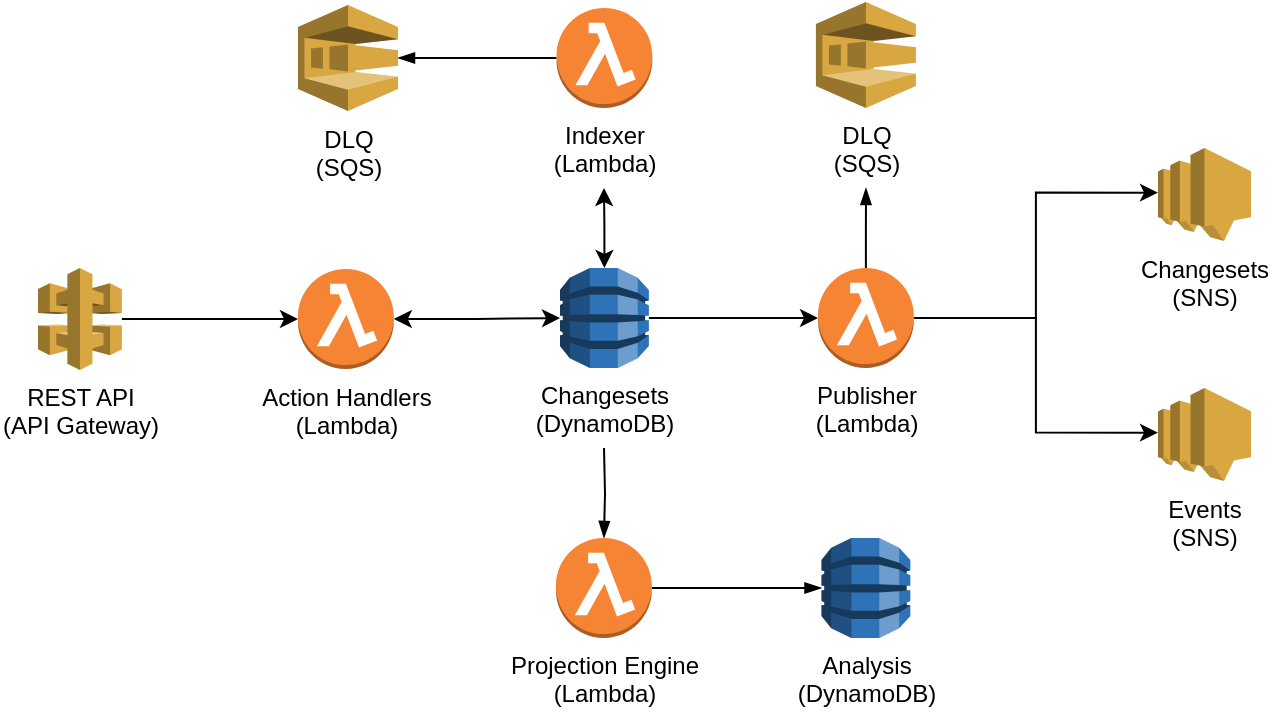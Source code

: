 <mxfile version="14.2.9" type="device"><diagram id="R0PCo--Zw3S37DIW_ngl" name="Page-1"><mxGraphModel dx="1320" dy="826" grid="1" gridSize="10" guides="1" tooltips="1" connect="1" arrows="1" fold="1" page="1" pageScale="1" pageWidth="827" pageHeight="1169" math="0" shadow="0"><root><mxCell id="0"/><mxCell id="1" parent="0"/><mxCell id="V9pxgzdh17lnOZHwyFjL-12" style="edgeStyle=orthogonalEdgeStyle;rounded=0;orthogonalLoop=1;jettySize=auto;html=1;entryX=0;entryY=0.5;entryDx=0;entryDy=0;entryPerimeter=0;startArrow=none;startFill=0;" edge="1" parent="1" source="V9pxgzdh17lnOZHwyFjL-1" target="V9pxgzdh17lnOZHwyFjL-9"><mxGeometry relative="1" as="geometry"/></mxCell><mxCell id="V9pxgzdh17lnOZHwyFjL-19" style="edgeStyle=orthogonalEdgeStyle;rounded=0;orthogonalLoop=1;jettySize=auto;html=1;startArrow=classic;startFill=1;" edge="1" parent="1" source="V9pxgzdh17lnOZHwyFjL-1"><mxGeometry relative="1" as="geometry"><mxPoint x="413" y="260" as="targetPoint"/></mxGeometry></mxCell><mxCell id="V9pxgzdh17lnOZHwyFjL-25" style="edgeStyle=orthogonalEdgeStyle;rounded=0;orthogonalLoop=1;jettySize=auto;html=1;entryX=0.5;entryY=0;entryDx=0;entryDy=0;entryPerimeter=0;startArrow=none;startFill=0;endArrow=blockThin;endFill=1;" edge="1" parent="1" target="V9pxgzdh17lnOZHwyFjL-21"><mxGeometry relative="1" as="geometry"><mxPoint x="413" y="390" as="sourcePoint"/></mxGeometry></mxCell><mxCell id="V9pxgzdh17lnOZHwyFjL-1" value="Changesets&lt;br&gt;(DynamoDB)" style="outlineConnect=0;dashed=0;verticalLabelPosition=bottom;verticalAlign=top;align=center;html=1;shape=mxgraph.aws3.dynamo_db;fillColor=#2E73B8;gradientColor=none;" vertex="1" parent="1"><mxGeometry x="391" y="300" width="44.44" height="50" as="geometry"/></mxCell><mxCell id="V9pxgzdh17lnOZHwyFjL-6" style="edgeStyle=orthogonalEdgeStyle;rounded=0;orthogonalLoop=1;jettySize=auto;html=1;entryX=0;entryY=0.5;entryDx=0;entryDy=0;entryPerimeter=0;" edge="1" parent="1" source="V9pxgzdh17lnOZHwyFjL-2" target="V9pxgzdh17lnOZHwyFjL-3"><mxGeometry relative="1" as="geometry"/></mxCell><mxCell id="V9pxgzdh17lnOZHwyFjL-2" value="REST API&lt;br&gt;(API Gateway)" style="outlineConnect=0;dashed=0;verticalLabelPosition=bottom;verticalAlign=top;align=center;html=1;shape=mxgraph.aws3.api_gateway;fillColor=#D9A741;gradientColor=none;" vertex="1" parent="1"><mxGeometry x="130" y="300" width="41.95" height="51" as="geometry"/></mxCell><mxCell id="V9pxgzdh17lnOZHwyFjL-7" style="edgeStyle=orthogonalEdgeStyle;rounded=0;orthogonalLoop=1;jettySize=auto;html=1;startArrow=classic;startFill=1;" edge="1" parent="1" source="V9pxgzdh17lnOZHwyFjL-3" target="V9pxgzdh17lnOZHwyFjL-1"><mxGeometry relative="1" as="geometry"/></mxCell><mxCell id="V9pxgzdh17lnOZHwyFjL-3" value="Action Handlers&lt;br&gt;(Lambda)" style="outlineConnect=0;dashed=0;verticalLabelPosition=bottom;verticalAlign=top;align=center;html=1;shape=mxgraph.aws3.lambda_function;fillColor=#F58534;gradientColor=none;" vertex="1" parent="1"><mxGeometry x="260" y="300.5" width="47.92" height="50" as="geometry"/></mxCell><mxCell id="V9pxgzdh17lnOZHwyFjL-15" style="edgeStyle=orthogonalEdgeStyle;rounded=0;orthogonalLoop=1;jettySize=auto;html=1;entryX=0;entryY=0.48;entryDx=0;entryDy=0;entryPerimeter=0;startArrow=none;startFill=0;" edge="1" parent="1" source="V9pxgzdh17lnOZHwyFjL-9" target="V9pxgzdh17lnOZHwyFjL-13"><mxGeometry relative="1" as="geometry"/></mxCell><mxCell id="V9pxgzdh17lnOZHwyFjL-16" style="edgeStyle=orthogonalEdgeStyle;rounded=0;orthogonalLoop=1;jettySize=auto;html=1;entryX=0;entryY=0.48;entryDx=0;entryDy=0;entryPerimeter=0;startArrow=none;startFill=0;" edge="1" parent="1" source="V9pxgzdh17lnOZHwyFjL-9" target="V9pxgzdh17lnOZHwyFjL-14"><mxGeometry relative="1" as="geometry"/></mxCell><mxCell id="V9pxgzdh17lnOZHwyFjL-31" style="edgeStyle=orthogonalEdgeStyle;rounded=0;orthogonalLoop=1;jettySize=auto;html=1;startArrow=none;startFill=0;endArrow=blockThin;endFill=1;" edge="1" parent="1" source="V9pxgzdh17lnOZHwyFjL-9"><mxGeometry relative="1" as="geometry"><mxPoint x="544" y="260" as="targetPoint"/></mxGeometry></mxCell><mxCell id="V9pxgzdh17lnOZHwyFjL-9" value="Publisher&lt;br&gt;(Lambda)" style="outlineConnect=0;dashed=0;verticalLabelPosition=bottom;verticalAlign=top;align=center;html=1;shape=mxgraph.aws3.lambda_function;fillColor=#F58534;gradientColor=none;" vertex="1" parent="1"><mxGeometry x="520" y="300" width="47.92" height="50" as="geometry"/></mxCell><mxCell id="V9pxgzdh17lnOZHwyFjL-13" value="Changesets&lt;br&gt;(SNS)" style="outlineConnect=0;dashed=0;verticalLabelPosition=bottom;verticalAlign=top;align=center;html=1;shape=mxgraph.aws3.sns;fillColor=#D9A741;gradientColor=none;" vertex="1" parent="1"><mxGeometry x="690" y="240" width="46.5" height="46.5" as="geometry"/></mxCell><mxCell id="V9pxgzdh17lnOZHwyFjL-14" value="Events&lt;br&gt;(SNS)" style="outlineConnect=0;dashed=0;verticalLabelPosition=bottom;verticalAlign=top;align=center;html=1;shape=mxgraph.aws3.sns;fillColor=#D9A741;gradientColor=none;" vertex="1" parent="1"><mxGeometry x="690" y="360" width="46.5" height="46.5" as="geometry"/></mxCell><mxCell id="V9pxgzdh17lnOZHwyFjL-28" style="edgeStyle=orthogonalEdgeStyle;rounded=0;orthogonalLoop=1;jettySize=auto;html=1;entryX=1;entryY=0.5;entryDx=0;entryDy=0;entryPerimeter=0;startArrow=none;startFill=0;endArrow=blockThin;endFill=1;" edge="1" parent="1" source="V9pxgzdh17lnOZHwyFjL-17" target="V9pxgzdh17lnOZHwyFjL-27"><mxGeometry relative="1" as="geometry"/></mxCell><mxCell id="V9pxgzdh17lnOZHwyFjL-17" value="Indexer&lt;br&gt;(Lambda)" style="outlineConnect=0;dashed=0;verticalLabelPosition=bottom;verticalAlign=top;align=center;html=1;shape=mxgraph.aws3.lambda_function;fillColor=#F58534;gradientColor=none;" vertex="1" parent="1"><mxGeometry x="389.26" y="170" width="47.92" height="50" as="geometry"/></mxCell><mxCell id="V9pxgzdh17lnOZHwyFjL-20" value="Analysis&lt;br&gt;(DynamoDB)" style="outlineConnect=0;dashed=0;verticalLabelPosition=bottom;verticalAlign=top;align=center;html=1;shape=mxgraph.aws3.dynamo_db;fillColor=#2E73B8;gradientColor=none;" vertex="1" parent="1"><mxGeometry x="521.74" y="435" width="44.44" height="50" as="geometry"/></mxCell><mxCell id="V9pxgzdh17lnOZHwyFjL-26" style="edgeStyle=orthogonalEdgeStyle;rounded=0;orthogonalLoop=1;jettySize=auto;html=1;entryX=0;entryY=0.5;entryDx=0;entryDy=0;entryPerimeter=0;startArrow=none;startFill=0;endArrow=blockThin;endFill=1;" edge="1" parent="1" source="V9pxgzdh17lnOZHwyFjL-21" target="V9pxgzdh17lnOZHwyFjL-20"><mxGeometry relative="1" as="geometry"/></mxCell><mxCell id="V9pxgzdh17lnOZHwyFjL-21" value="Projection Engine&lt;br&gt;(Lambda)" style="outlineConnect=0;dashed=0;verticalLabelPosition=bottom;verticalAlign=top;align=center;html=1;shape=mxgraph.aws3.lambda_function;fillColor=#F58534;gradientColor=none;" vertex="1" parent="1"><mxGeometry x="389" y="435" width="47.92" height="50" as="geometry"/></mxCell><mxCell id="V9pxgzdh17lnOZHwyFjL-27" value="DLQ&lt;br&gt;(SQS)" style="outlineConnect=0;dashed=0;verticalLabelPosition=bottom;verticalAlign=top;align=center;html=1;shape=mxgraph.aws3.sqs;fillColor=#D9A741;gradientColor=none;" vertex="1" parent="1"><mxGeometry x="260" y="168.5" width="50" height="53" as="geometry"/></mxCell><mxCell id="V9pxgzdh17lnOZHwyFjL-29" value="DLQ&lt;br&gt;(SQS)" style="outlineConnect=0;dashed=0;verticalLabelPosition=bottom;verticalAlign=top;align=center;html=1;shape=mxgraph.aws3.sqs;fillColor=#D9A741;gradientColor=none;" vertex="1" parent="1"><mxGeometry x="518.96" y="167" width="50" height="53" as="geometry"/></mxCell></root></mxGraphModel></diagram></mxfile>